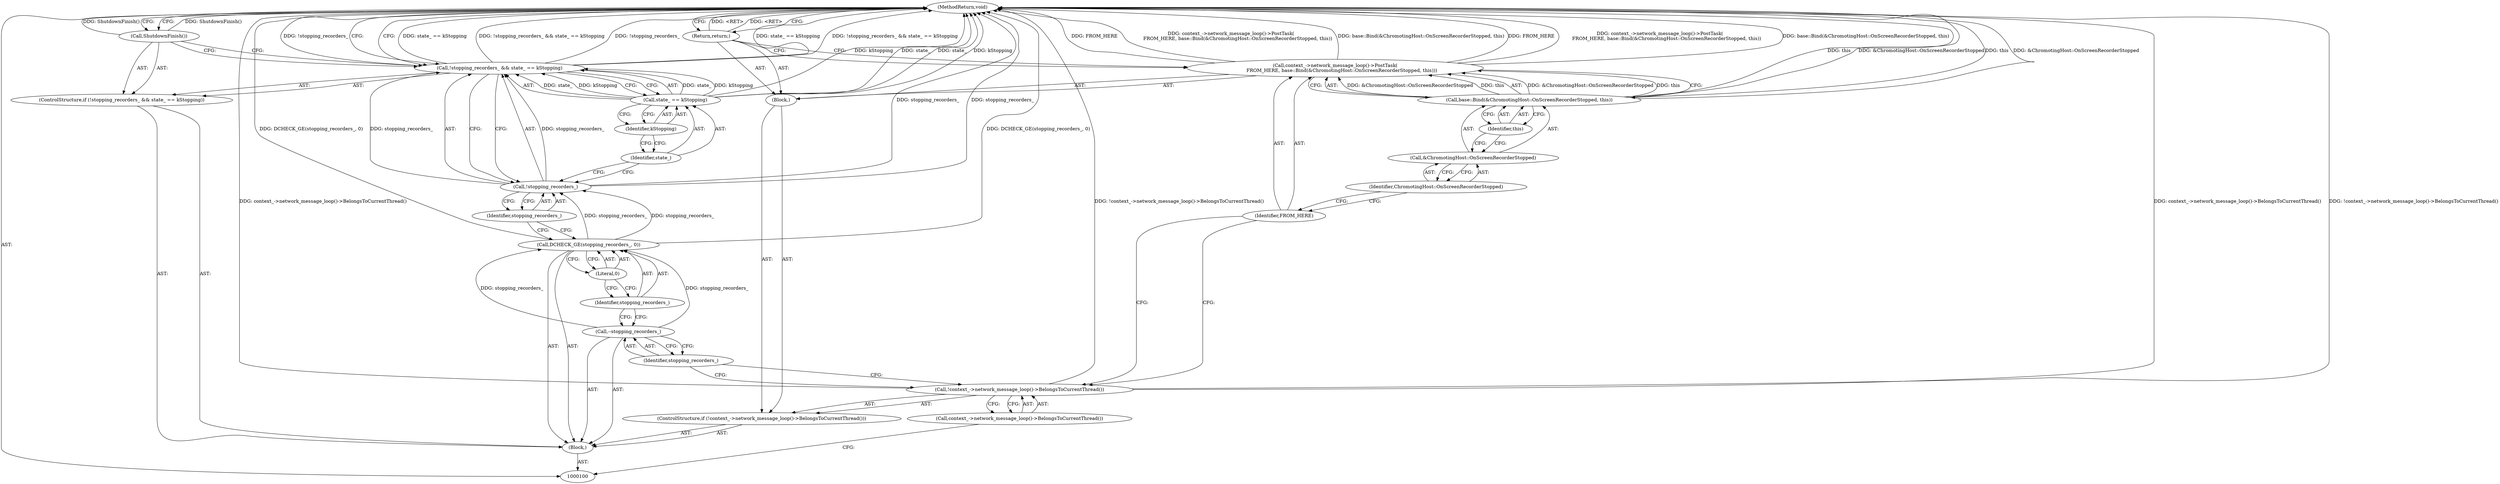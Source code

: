 digraph "0_Chrome_a46bcef82b29d30836a0f26226e3d4aca4fa9612_5" {
"1000126" [label="(MethodReturn,void)"];
"1000101" [label="(Block,)"];
"1000118" [label="(ControlStructure,if (!stopping_recorders_ && state_ == kStopping))"];
"1000122" [label="(Call,state_ == kStopping)"];
"1000123" [label="(Identifier,state_)"];
"1000124" [label="(Identifier,kStopping)"];
"1000119" [label="(Call,!stopping_recorders_ && state_ == kStopping)"];
"1000120" [label="(Call,!stopping_recorders_)"];
"1000121" [label="(Identifier,stopping_recorders_)"];
"1000125" [label="(Call,ShutdownFinish())"];
"1000102" [label="(ControlStructure,if (!context_->network_message_loop()->BelongsToCurrentThread()))"];
"1000103" [label="(Call,!context_->network_message_loop()->BelongsToCurrentThread())"];
"1000105" [label="(Block,)"];
"1000104" [label="(Call,context_->network_message_loop()->BelongsToCurrentThread())"];
"1000106" [label="(Call,context_->network_message_loop()->PostTask(\n         FROM_HERE, base::Bind(&ChromotingHost::OnScreenRecorderStopped, this)))"];
"1000108" [label="(Call,base::Bind(&ChromotingHost::OnScreenRecorderStopped, this))"];
"1000109" [label="(Call,&ChromotingHost::OnScreenRecorderStopped)"];
"1000110" [label="(Identifier,ChromotingHost::OnScreenRecorderStopped)"];
"1000111" [label="(Identifier,this)"];
"1000107" [label="(Identifier,FROM_HERE)"];
"1000112" [label="(Return,return;)"];
"1000113" [label="(Call,--stopping_recorders_)"];
"1000114" [label="(Identifier,stopping_recorders_)"];
"1000116" [label="(Identifier,stopping_recorders_)"];
"1000115" [label="(Call,DCHECK_GE(stopping_recorders_, 0))"];
"1000117" [label="(Literal,0)"];
"1000126" -> "1000100"  [label="AST: "];
"1000126" -> "1000112"  [label="CFG: "];
"1000126" -> "1000125"  [label="CFG: "];
"1000126" -> "1000119"  [label="CFG: "];
"1000112" -> "1000126"  [label="DDG: <RET>"];
"1000125" -> "1000126"  [label="DDG: ShutdownFinish()"];
"1000106" -> "1000126"  [label="DDG: base::Bind(&ChromotingHost::OnScreenRecorderStopped, this)"];
"1000106" -> "1000126"  [label="DDG: FROM_HERE"];
"1000106" -> "1000126"  [label="DDG: context_->network_message_loop()->PostTask(\n         FROM_HERE, base::Bind(&ChromotingHost::OnScreenRecorderStopped, this))"];
"1000103" -> "1000126"  [label="DDG: context_->network_message_loop()->BelongsToCurrentThread()"];
"1000103" -> "1000126"  [label="DDG: !context_->network_message_loop()->BelongsToCurrentThread()"];
"1000122" -> "1000126"  [label="DDG: state_"];
"1000122" -> "1000126"  [label="DDG: kStopping"];
"1000119" -> "1000126"  [label="DDG: state_ == kStopping"];
"1000119" -> "1000126"  [label="DDG: !stopping_recorders_ && state_ == kStopping"];
"1000119" -> "1000126"  [label="DDG: !stopping_recorders_"];
"1000108" -> "1000126"  [label="DDG: this"];
"1000108" -> "1000126"  [label="DDG: &ChromotingHost::OnScreenRecorderStopped"];
"1000115" -> "1000126"  [label="DDG: DCHECK_GE(stopping_recorders_, 0)"];
"1000120" -> "1000126"  [label="DDG: stopping_recorders_"];
"1000101" -> "1000100"  [label="AST: "];
"1000102" -> "1000101"  [label="AST: "];
"1000113" -> "1000101"  [label="AST: "];
"1000115" -> "1000101"  [label="AST: "];
"1000118" -> "1000101"  [label="AST: "];
"1000118" -> "1000101"  [label="AST: "];
"1000119" -> "1000118"  [label="AST: "];
"1000125" -> "1000118"  [label="AST: "];
"1000122" -> "1000119"  [label="AST: "];
"1000122" -> "1000124"  [label="CFG: "];
"1000123" -> "1000122"  [label="AST: "];
"1000124" -> "1000122"  [label="AST: "];
"1000119" -> "1000122"  [label="CFG: "];
"1000122" -> "1000126"  [label="DDG: state_"];
"1000122" -> "1000126"  [label="DDG: kStopping"];
"1000122" -> "1000119"  [label="DDG: state_"];
"1000122" -> "1000119"  [label="DDG: kStopping"];
"1000123" -> "1000122"  [label="AST: "];
"1000123" -> "1000120"  [label="CFG: "];
"1000124" -> "1000123"  [label="CFG: "];
"1000124" -> "1000122"  [label="AST: "];
"1000124" -> "1000123"  [label="CFG: "];
"1000122" -> "1000124"  [label="CFG: "];
"1000119" -> "1000118"  [label="AST: "];
"1000119" -> "1000120"  [label="CFG: "];
"1000119" -> "1000122"  [label="CFG: "];
"1000120" -> "1000119"  [label="AST: "];
"1000122" -> "1000119"  [label="AST: "];
"1000125" -> "1000119"  [label="CFG: "];
"1000126" -> "1000119"  [label="CFG: "];
"1000119" -> "1000126"  [label="DDG: state_ == kStopping"];
"1000119" -> "1000126"  [label="DDG: !stopping_recorders_ && state_ == kStopping"];
"1000119" -> "1000126"  [label="DDG: !stopping_recorders_"];
"1000120" -> "1000119"  [label="DDG: stopping_recorders_"];
"1000122" -> "1000119"  [label="DDG: state_"];
"1000122" -> "1000119"  [label="DDG: kStopping"];
"1000120" -> "1000119"  [label="AST: "];
"1000120" -> "1000121"  [label="CFG: "];
"1000121" -> "1000120"  [label="AST: "];
"1000123" -> "1000120"  [label="CFG: "];
"1000119" -> "1000120"  [label="CFG: "];
"1000120" -> "1000126"  [label="DDG: stopping_recorders_"];
"1000120" -> "1000119"  [label="DDG: stopping_recorders_"];
"1000115" -> "1000120"  [label="DDG: stopping_recorders_"];
"1000121" -> "1000120"  [label="AST: "];
"1000121" -> "1000115"  [label="CFG: "];
"1000120" -> "1000121"  [label="CFG: "];
"1000125" -> "1000118"  [label="AST: "];
"1000125" -> "1000119"  [label="CFG: "];
"1000126" -> "1000125"  [label="CFG: "];
"1000125" -> "1000126"  [label="DDG: ShutdownFinish()"];
"1000102" -> "1000101"  [label="AST: "];
"1000103" -> "1000102"  [label="AST: "];
"1000105" -> "1000102"  [label="AST: "];
"1000103" -> "1000102"  [label="AST: "];
"1000103" -> "1000104"  [label="CFG: "];
"1000104" -> "1000103"  [label="AST: "];
"1000107" -> "1000103"  [label="CFG: "];
"1000114" -> "1000103"  [label="CFG: "];
"1000103" -> "1000126"  [label="DDG: context_->network_message_loop()->BelongsToCurrentThread()"];
"1000103" -> "1000126"  [label="DDG: !context_->network_message_loop()->BelongsToCurrentThread()"];
"1000105" -> "1000102"  [label="AST: "];
"1000106" -> "1000105"  [label="AST: "];
"1000112" -> "1000105"  [label="AST: "];
"1000104" -> "1000103"  [label="AST: "];
"1000104" -> "1000100"  [label="CFG: "];
"1000103" -> "1000104"  [label="CFG: "];
"1000106" -> "1000105"  [label="AST: "];
"1000106" -> "1000108"  [label="CFG: "];
"1000107" -> "1000106"  [label="AST: "];
"1000108" -> "1000106"  [label="AST: "];
"1000112" -> "1000106"  [label="CFG: "];
"1000106" -> "1000126"  [label="DDG: base::Bind(&ChromotingHost::OnScreenRecorderStopped, this)"];
"1000106" -> "1000126"  [label="DDG: FROM_HERE"];
"1000106" -> "1000126"  [label="DDG: context_->network_message_loop()->PostTask(\n         FROM_HERE, base::Bind(&ChromotingHost::OnScreenRecorderStopped, this))"];
"1000108" -> "1000106"  [label="DDG: &ChromotingHost::OnScreenRecorderStopped"];
"1000108" -> "1000106"  [label="DDG: this"];
"1000108" -> "1000106"  [label="AST: "];
"1000108" -> "1000111"  [label="CFG: "];
"1000109" -> "1000108"  [label="AST: "];
"1000111" -> "1000108"  [label="AST: "];
"1000106" -> "1000108"  [label="CFG: "];
"1000108" -> "1000126"  [label="DDG: this"];
"1000108" -> "1000126"  [label="DDG: &ChromotingHost::OnScreenRecorderStopped"];
"1000108" -> "1000106"  [label="DDG: &ChromotingHost::OnScreenRecorderStopped"];
"1000108" -> "1000106"  [label="DDG: this"];
"1000109" -> "1000108"  [label="AST: "];
"1000109" -> "1000110"  [label="CFG: "];
"1000110" -> "1000109"  [label="AST: "];
"1000111" -> "1000109"  [label="CFG: "];
"1000110" -> "1000109"  [label="AST: "];
"1000110" -> "1000107"  [label="CFG: "];
"1000109" -> "1000110"  [label="CFG: "];
"1000111" -> "1000108"  [label="AST: "];
"1000111" -> "1000109"  [label="CFG: "];
"1000108" -> "1000111"  [label="CFG: "];
"1000107" -> "1000106"  [label="AST: "];
"1000107" -> "1000103"  [label="CFG: "];
"1000110" -> "1000107"  [label="CFG: "];
"1000112" -> "1000105"  [label="AST: "];
"1000112" -> "1000106"  [label="CFG: "];
"1000126" -> "1000112"  [label="CFG: "];
"1000112" -> "1000126"  [label="DDG: <RET>"];
"1000113" -> "1000101"  [label="AST: "];
"1000113" -> "1000114"  [label="CFG: "];
"1000114" -> "1000113"  [label="AST: "];
"1000116" -> "1000113"  [label="CFG: "];
"1000113" -> "1000115"  [label="DDG: stopping_recorders_"];
"1000114" -> "1000113"  [label="AST: "];
"1000114" -> "1000103"  [label="CFG: "];
"1000113" -> "1000114"  [label="CFG: "];
"1000116" -> "1000115"  [label="AST: "];
"1000116" -> "1000113"  [label="CFG: "];
"1000117" -> "1000116"  [label="CFG: "];
"1000115" -> "1000101"  [label="AST: "];
"1000115" -> "1000117"  [label="CFG: "];
"1000116" -> "1000115"  [label="AST: "];
"1000117" -> "1000115"  [label="AST: "];
"1000121" -> "1000115"  [label="CFG: "];
"1000115" -> "1000126"  [label="DDG: DCHECK_GE(stopping_recorders_, 0)"];
"1000113" -> "1000115"  [label="DDG: stopping_recorders_"];
"1000115" -> "1000120"  [label="DDG: stopping_recorders_"];
"1000117" -> "1000115"  [label="AST: "];
"1000117" -> "1000116"  [label="CFG: "];
"1000115" -> "1000117"  [label="CFG: "];
}
